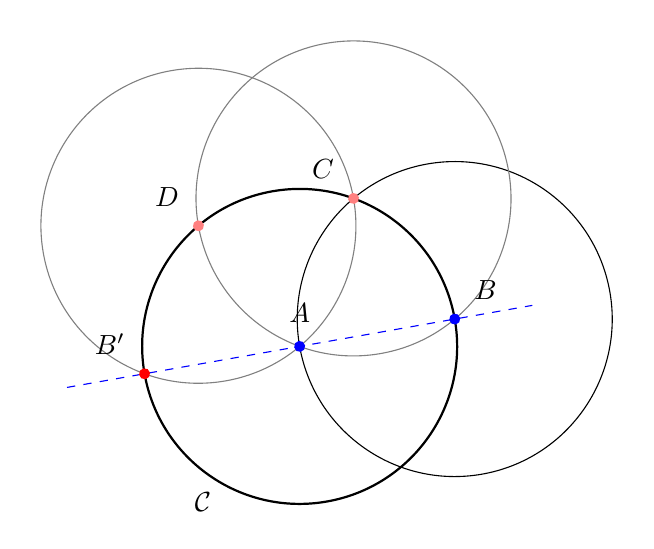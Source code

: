 \begin{tikzpicture}
   %    \draw[lightgray] (-2,-2) grid (4,3);
   %    \draw[gray] (-3,0)--(3,0);
   %   \draw[gray] (0,-2.5)--(0,2.5);

\begin{scope}[rotate=10]
       \draw[thick] (0,0) circle (2);

      \draw (0:2) circle (2);
       \draw[gray] (60:2) circle (2);
       \draw[gray] (120:2) circle (2);


       \draw[dashed, blue] (-3,0)--(3,0);

       \fill[blue] (0,0) circle (2pt);
       \fill[blue] (2,0) circle (2pt);
       \fill[red] (-2,0) circle (2pt);
        \fill[red!50] (60:2) circle (2pt);
         \fill[red!50] (120:2) circle (2pt);

       \node at (0,0) [above = 5pt] {$A$}; 
       \node at (2,0) [above right = 5pt] {$B$}; 
       \node at (-2,0) [above left = 5pt] {$B'$}; 
       \node at (60:2) [above left = 5pt] {$C$};
       \node at (120:2) [above left = 5pt] {$D$};
       \node[below left] at (-130:2) {$\mathcal{C}$};
\end{scope}

\end{tikzpicture}
